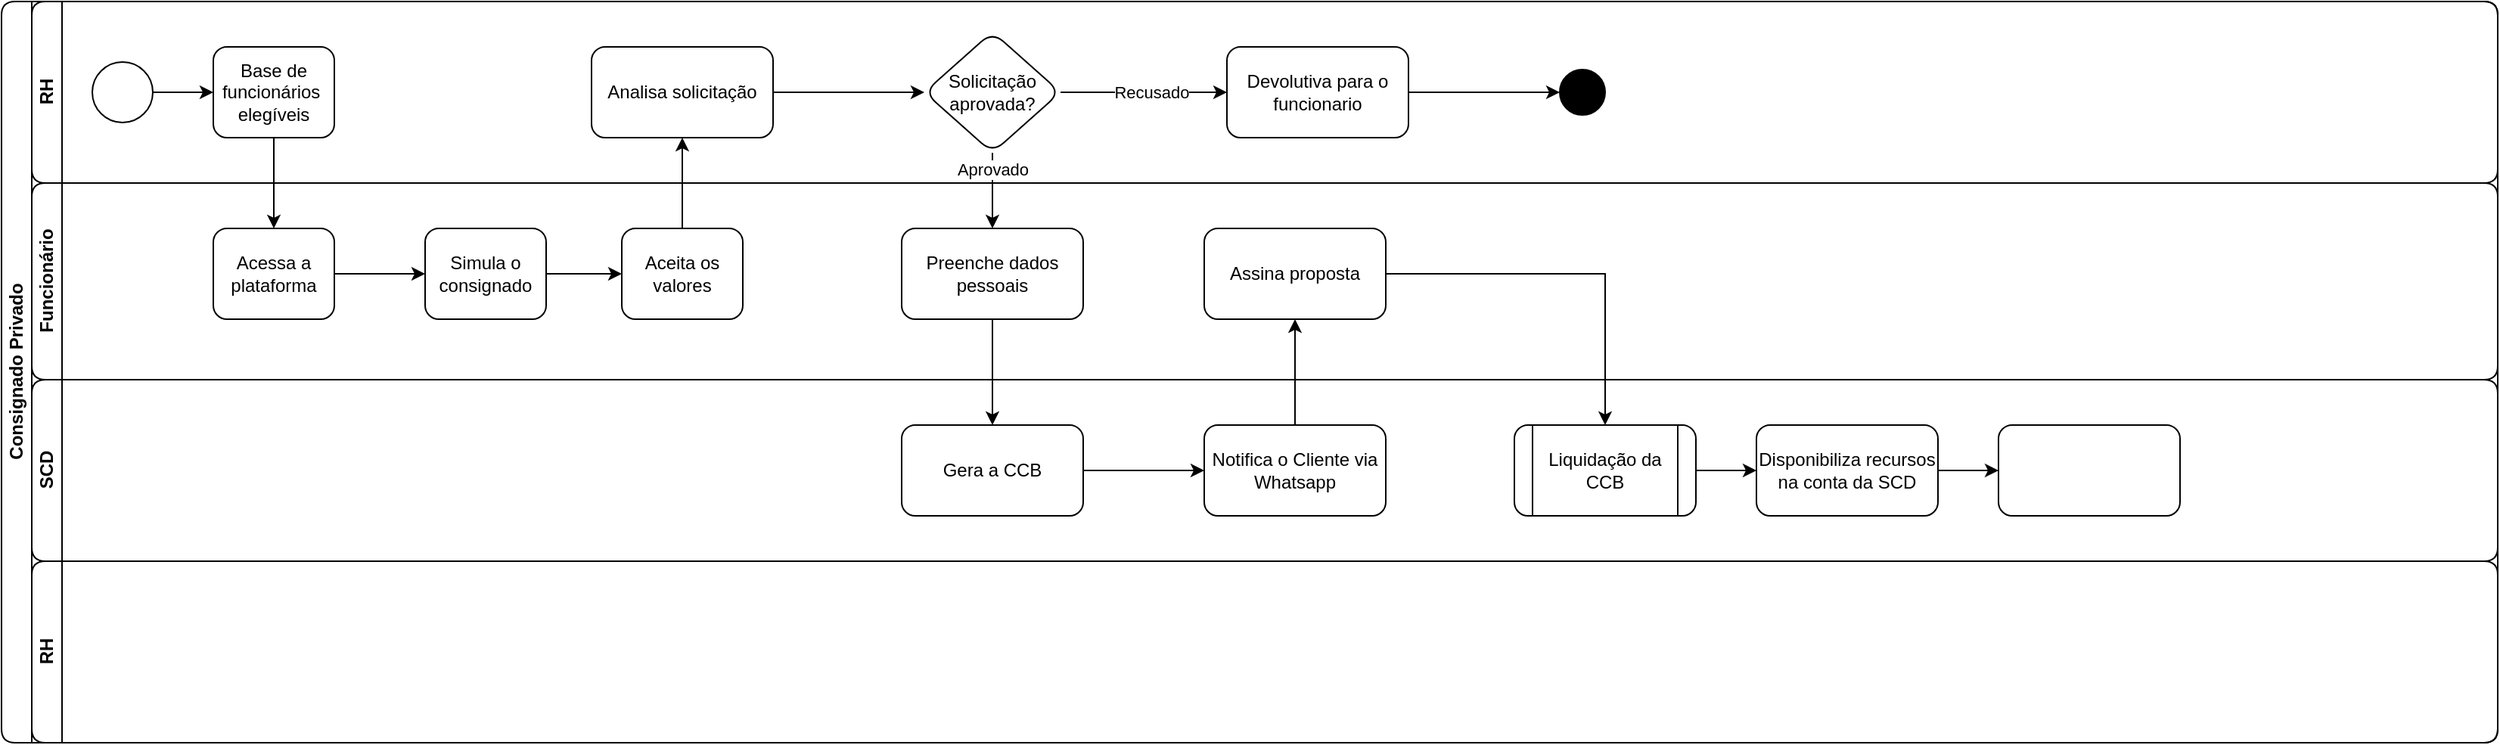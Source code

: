 <mxfile version="24.7.7">
  <diagram id="prtHgNgQTEPvFCAcTncT" name="Page-1">
    <mxGraphModel dx="1290" dy="565" grid="1" gridSize="10" guides="1" tooltips="1" connect="1" arrows="1" fold="1" page="1" pageScale="1" pageWidth="1169" pageHeight="827" math="0" shadow="0">
      <root>
        <mxCell id="0" />
        <mxCell id="1" parent="0" />
        <mxCell id="dNxyNK7c78bLwvsdeMH5-19" value="Consignado Privado" style="swimlane;html=1;childLayout=stackLayout;resizeParent=1;resizeParentMax=0;horizontal=0;startSize=20;horizontalStack=0;rounded=1;" parent="1" vertex="1">
          <mxGeometry x="40" y="40" width="1650" height="490" as="geometry">
            <mxRectangle x="40" y="40" width="40" height="140" as="alternateBounds" />
          </mxGeometry>
        </mxCell>
        <mxCell id="dNxyNK7c78bLwvsdeMH5-20" value="RH" style="swimlane;html=1;startSize=20;horizontal=0;rounded=1;" parent="dNxyNK7c78bLwvsdeMH5-19" vertex="1">
          <mxGeometry x="20" width="1630" height="120" as="geometry" />
        </mxCell>
        <mxCell id="dNxyNK7c78bLwvsdeMH5-25" value="" style="edgeStyle=orthogonalEdgeStyle;rounded=1;orthogonalLoop=1;jettySize=auto;html=1;" parent="dNxyNK7c78bLwvsdeMH5-20" source="dNxyNK7c78bLwvsdeMH5-23" target="dNxyNK7c78bLwvsdeMH5-24" edge="1">
          <mxGeometry relative="1" as="geometry" />
        </mxCell>
        <mxCell id="dNxyNK7c78bLwvsdeMH5-23" value="" style="ellipse;whiteSpace=wrap;html=1;rounded=1;" parent="dNxyNK7c78bLwvsdeMH5-20" vertex="1">
          <mxGeometry x="40" y="40" width="40" height="40" as="geometry" />
        </mxCell>
        <mxCell id="dNxyNK7c78bLwvsdeMH5-24" value="Base de funcionários&amp;nbsp; elegíveis" style="rounded=1;whiteSpace=wrap;html=1;fontFamily=Helvetica;fontSize=12;fontColor=#000000;align=center;" parent="dNxyNK7c78bLwvsdeMH5-20" vertex="1">
          <mxGeometry x="120" y="30" width="80" height="60" as="geometry" />
        </mxCell>
        <mxCell id="YADt3aw7uXpeILule24l-17" value="" style="edgeStyle=orthogonalEdgeStyle;rounded=0;orthogonalLoop=1;jettySize=auto;html=1;" edge="1" parent="dNxyNK7c78bLwvsdeMH5-20" source="YADt3aw7uXpeILule24l-10" target="YADt3aw7uXpeILule24l-16">
          <mxGeometry relative="1" as="geometry" />
        </mxCell>
        <mxCell id="YADt3aw7uXpeILule24l-10" value="Analisa solicitação" style="rounded=1;whiteSpace=wrap;html=1;" vertex="1" parent="dNxyNK7c78bLwvsdeMH5-20">
          <mxGeometry x="370" y="30" width="120" height="60" as="geometry" />
        </mxCell>
        <mxCell id="YADt3aw7uXpeILule24l-22" value="" style="edgeStyle=orthogonalEdgeStyle;rounded=0;orthogonalLoop=1;jettySize=auto;html=1;" edge="1" parent="dNxyNK7c78bLwvsdeMH5-20" source="YADt3aw7uXpeILule24l-16" target="YADt3aw7uXpeILule24l-21">
          <mxGeometry relative="1" as="geometry" />
        </mxCell>
        <mxCell id="YADt3aw7uXpeILule24l-23" value="Recusado" style="edgeLabel;html=1;align=center;verticalAlign=middle;resizable=0;points=[];" vertex="1" connectable="0" parent="YADt3aw7uXpeILule24l-22">
          <mxGeometry x="0.349" y="1" relative="1" as="geometry">
            <mxPoint x="-14" y="1" as="offset" />
          </mxGeometry>
        </mxCell>
        <mxCell id="YADt3aw7uXpeILule24l-16" value="Solicitação aprovada?" style="rhombus;whiteSpace=wrap;html=1;rounded=1;" vertex="1" parent="dNxyNK7c78bLwvsdeMH5-20">
          <mxGeometry x="590" y="20" width="90" height="80" as="geometry" />
        </mxCell>
        <mxCell id="YADt3aw7uXpeILule24l-28" value="" style="edgeStyle=orthogonalEdgeStyle;rounded=0;orthogonalLoop=1;jettySize=auto;html=1;" edge="1" parent="dNxyNK7c78bLwvsdeMH5-20" source="YADt3aw7uXpeILule24l-21" target="YADt3aw7uXpeILule24l-27">
          <mxGeometry relative="1" as="geometry" />
        </mxCell>
        <mxCell id="YADt3aw7uXpeILule24l-21" value="Devolutiva para o funcionario" style="whiteSpace=wrap;html=1;rounded=1;" vertex="1" parent="dNxyNK7c78bLwvsdeMH5-20">
          <mxGeometry x="790" y="30" width="120" height="60" as="geometry" />
        </mxCell>
        <mxCell id="YADt3aw7uXpeILule24l-27" value="" style="ellipse;whiteSpace=wrap;html=1;rounded=1;fillColor=#000000;" vertex="1" parent="dNxyNK7c78bLwvsdeMH5-20">
          <mxGeometry x="1010" y="45" width="30" height="30" as="geometry" />
        </mxCell>
        <mxCell id="dNxyNK7c78bLwvsdeMH5-21" value="Funcionário" style="swimlane;html=1;startSize=20;horizontal=0;rounded=1;" parent="dNxyNK7c78bLwvsdeMH5-19" vertex="1">
          <mxGeometry x="20" y="120" width="1630" height="130" as="geometry">
            <mxRectangle x="20" y="120" width="760" height="30" as="alternateBounds" />
          </mxGeometry>
        </mxCell>
        <mxCell id="dNxyNK7c78bLwvsdeMH5-29" value="" style="edgeStyle=orthogonalEdgeStyle;rounded=1;orthogonalLoop=1;jettySize=auto;html=1;endArrow=classic;endFill=1;" parent="dNxyNK7c78bLwvsdeMH5-21" source="dNxyNK7c78bLwvsdeMH5-26" edge="1">
          <mxGeometry relative="1" as="geometry">
            <mxPoint x="260" y="60" as="targetPoint" />
          </mxGeometry>
        </mxCell>
        <mxCell id="dNxyNK7c78bLwvsdeMH5-26" value="Acessa a plataforma" style="rounded=1;whiteSpace=wrap;html=1;fontFamily=Helvetica;fontSize=12;fontColor=#000000;align=center;" parent="dNxyNK7c78bLwvsdeMH5-21" vertex="1">
          <mxGeometry x="120" y="30" width="80" height="60" as="geometry" />
        </mxCell>
        <mxCell id="YADt3aw7uXpeILule24l-9" value="" style="edgeStyle=orthogonalEdgeStyle;rounded=0;orthogonalLoop=1;jettySize=auto;html=1;" edge="1" parent="dNxyNK7c78bLwvsdeMH5-21" source="dNxyNK7c78bLwvsdeMH5-34" target="YADt3aw7uXpeILule24l-6">
          <mxGeometry relative="1" as="geometry" />
        </mxCell>
        <mxCell id="dNxyNK7c78bLwvsdeMH5-34" value="Simula o consignado" style="rounded=1;whiteSpace=wrap;html=1;fontFamily=Helvetica;fontSize=12;fontColor=#000000;align=center;" parent="dNxyNK7c78bLwvsdeMH5-21" vertex="1">
          <mxGeometry x="260" y="30" width="80" height="60" as="geometry" />
        </mxCell>
        <mxCell id="YADt3aw7uXpeILule24l-6" value="Aceita os valores" style="rounded=1;whiteSpace=wrap;html=1;fontFamily=Helvetica;fontSize=12;fontColor=#000000;align=center;" vertex="1" parent="dNxyNK7c78bLwvsdeMH5-21">
          <mxGeometry x="390" y="30" width="80" height="60" as="geometry" />
        </mxCell>
        <mxCell id="YADt3aw7uXpeILule24l-18" value="Preenche dados pessoais" style="whiteSpace=wrap;html=1;rounded=1;" vertex="1" parent="dNxyNK7c78bLwvsdeMH5-21">
          <mxGeometry x="575" y="30" width="120" height="60" as="geometry" />
        </mxCell>
        <mxCell id="YADt3aw7uXpeILule24l-25" value="Assina proposta" style="whiteSpace=wrap;html=1;rounded=1;" vertex="1" parent="dNxyNK7c78bLwvsdeMH5-21">
          <mxGeometry x="775" y="30" width="120" height="60" as="geometry" />
        </mxCell>
        <mxCell id="dNxyNK7c78bLwvsdeMH5-22" value="SCD" style="swimlane;html=1;startSize=20;horizontal=0;rounded=1;" parent="dNxyNK7c78bLwvsdeMH5-19" vertex="1">
          <mxGeometry x="20" y="250" width="1630" height="120" as="geometry" />
        </mxCell>
        <mxCell id="YADt3aw7uXpeILule24l-33" value="" style="edgeStyle=orthogonalEdgeStyle;rounded=0;orthogonalLoop=1;jettySize=auto;html=1;" edge="1" parent="dNxyNK7c78bLwvsdeMH5-22" source="YADt3aw7uXpeILule24l-29" target="YADt3aw7uXpeILule24l-32">
          <mxGeometry relative="1" as="geometry" />
        </mxCell>
        <mxCell id="YADt3aw7uXpeILule24l-29" value="Gera a CCB" style="whiteSpace=wrap;html=1;rounded=1;" vertex="1" parent="dNxyNK7c78bLwvsdeMH5-22">
          <mxGeometry x="575" y="30" width="120" height="60" as="geometry" />
        </mxCell>
        <mxCell id="YADt3aw7uXpeILule24l-32" value="Notifica o Cliente via Whatsapp" style="whiteSpace=wrap;html=1;rounded=1;" vertex="1" parent="dNxyNK7c78bLwvsdeMH5-22">
          <mxGeometry x="775" y="30" width="120" height="60" as="geometry" />
        </mxCell>
        <mxCell id="YADt3aw7uXpeILule24l-37" value="Liquidação da CCB" style="shape=process;whiteSpace=wrap;html=1;backgroundOutline=1;rounded=1;" vertex="1" parent="dNxyNK7c78bLwvsdeMH5-22">
          <mxGeometry x="980" y="30" width="120" height="60" as="geometry" />
        </mxCell>
        <mxCell id="YADt3aw7uXpeILule24l-46" value="" style="edgeStyle=orthogonalEdgeStyle;rounded=0;orthogonalLoop=1;jettySize=auto;html=1;" edge="1" parent="dNxyNK7c78bLwvsdeMH5-22" source="YADt3aw7uXpeILule24l-39" target="YADt3aw7uXpeILule24l-45">
          <mxGeometry relative="1" as="geometry" />
        </mxCell>
        <mxCell id="YADt3aw7uXpeILule24l-39" value="Disponibiliza recursos na conta da SCD" style="whiteSpace=wrap;html=1;rounded=1;" vertex="1" parent="dNxyNK7c78bLwvsdeMH5-22">
          <mxGeometry x="1140" y="30" width="120" height="60" as="geometry" />
        </mxCell>
        <mxCell id="YADt3aw7uXpeILule24l-40" value="" style="edgeStyle=orthogonalEdgeStyle;rounded=0;orthogonalLoop=1;jettySize=auto;html=1;" edge="1" parent="dNxyNK7c78bLwvsdeMH5-22" source="YADt3aw7uXpeILule24l-37" target="YADt3aw7uXpeILule24l-39">
          <mxGeometry relative="1" as="geometry" />
        </mxCell>
        <mxCell id="YADt3aw7uXpeILule24l-45" value="" style="whiteSpace=wrap;html=1;rounded=1;" vertex="1" parent="dNxyNK7c78bLwvsdeMH5-22">
          <mxGeometry x="1300" y="30" width="120" height="60" as="geometry" />
        </mxCell>
        <mxCell id="YADt3aw7uXpeILule24l-1" value="RH" style="swimlane;html=1;startSize=20;horizontal=0;rounded=1;" vertex="1" parent="dNxyNK7c78bLwvsdeMH5-19">
          <mxGeometry x="20" y="370" width="1630" height="120" as="geometry" />
        </mxCell>
        <mxCell id="YADt3aw7uXpeILule24l-11" value="" style="edgeStyle=orthogonalEdgeStyle;rounded=0;orthogonalLoop=1;jettySize=auto;html=1;" edge="1" parent="dNxyNK7c78bLwvsdeMH5-19" source="YADt3aw7uXpeILule24l-6" target="YADt3aw7uXpeILule24l-10">
          <mxGeometry relative="1" as="geometry" />
        </mxCell>
        <mxCell id="YADt3aw7uXpeILule24l-12" value="" style="edgeStyle=orthogonalEdgeStyle;rounded=0;orthogonalLoop=1;jettySize=auto;html=1;" edge="1" parent="dNxyNK7c78bLwvsdeMH5-19" source="dNxyNK7c78bLwvsdeMH5-24" target="dNxyNK7c78bLwvsdeMH5-26">
          <mxGeometry relative="1" as="geometry" />
        </mxCell>
        <mxCell id="YADt3aw7uXpeILule24l-19" value="" style="edgeStyle=orthogonalEdgeStyle;rounded=0;orthogonalLoop=1;jettySize=auto;html=1;" edge="1" parent="dNxyNK7c78bLwvsdeMH5-19" source="YADt3aw7uXpeILule24l-16" target="YADt3aw7uXpeILule24l-18">
          <mxGeometry relative="1" as="geometry" />
        </mxCell>
        <mxCell id="YADt3aw7uXpeILule24l-20" value="Aprovado" style="edgeLabel;html=1;align=center;verticalAlign=middle;resizable=0;points=[];" vertex="1" connectable="0" parent="YADt3aw7uXpeILule24l-19">
          <mxGeometry x="0.513" y="-2" relative="1" as="geometry">
            <mxPoint x="2" y="-27" as="offset" />
          </mxGeometry>
        </mxCell>
        <mxCell id="YADt3aw7uXpeILule24l-31" value="" style="edgeStyle=orthogonalEdgeStyle;rounded=0;orthogonalLoop=1;jettySize=auto;html=1;" edge="1" parent="dNxyNK7c78bLwvsdeMH5-19" source="YADt3aw7uXpeILule24l-18" target="YADt3aw7uXpeILule24l-29">
          <mxGeometry relative="1" as="geometry" />
        </mxCell>
        <mxCell id="YADt3aw7uXpeILule24l-34" value="" style="edgeStyle=orthogonalEdgeStyle;rounded=0;orthogonalLoop=1;jettySize=auto;html=1;" edge="1" parent="dNxyNK7c78bLwvsdeMH5-19" source="YADt3aw7uXpeILule24l-32" target="YADt3aw7uXpeILule24l-25">
          <mxGeometry relative="1" as="geometry" />
        </mxCell>
        <mxCell id="YADt3aw7uXpeILule24l-38" value="" style="edgeStyle=orthogonalEdgeStyle;rounded=0;orthogonalLoop=1;jettySize=auto;html=1;" edge="1" parent="dNxyNK7c78bLwvsdeMH5-19" source="YADt3aw7uXpeILule24l-25" target="YADt3aw7uXpeILule24l-37">
          <mxGeometry relative="1" as="geometry" />
        </mxCell>
      </root>
    </mxGraphModel>
  </diagram>
</mxfile>
